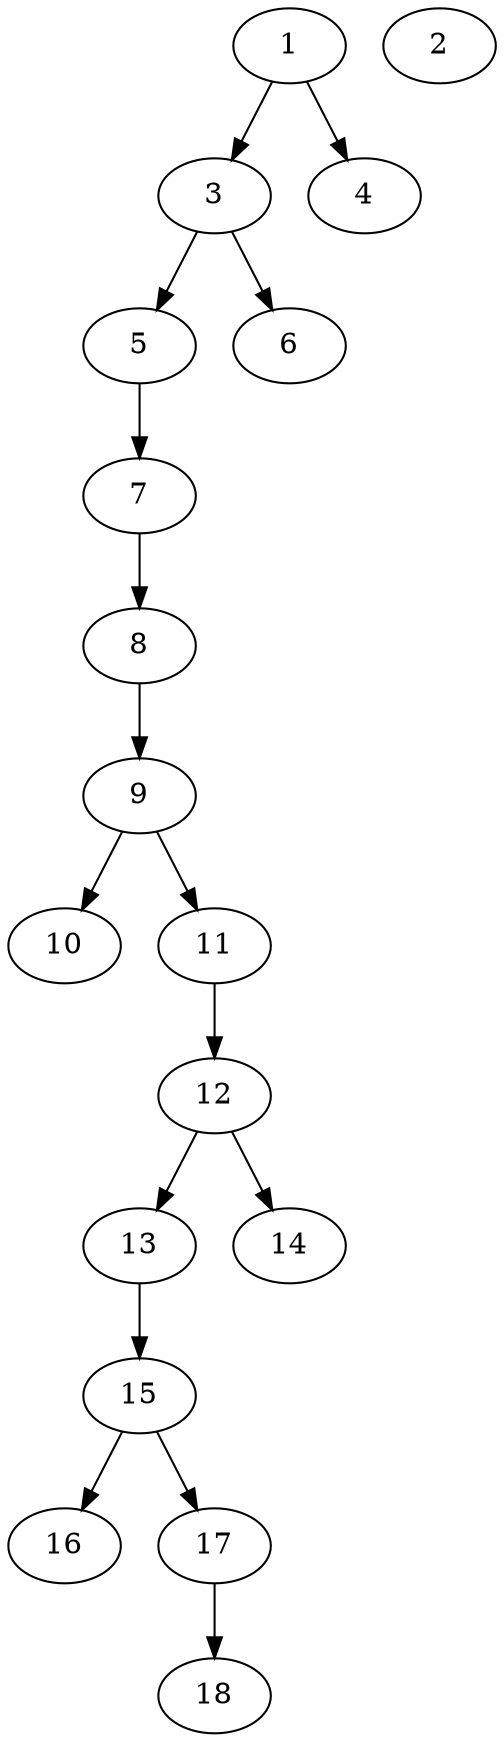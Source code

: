 // DAG (tier=1-easy, mode=compute, n=18, ccr=0.264, fat=0.369, density=0.337, regular=0.618, jump=0.012, mindata=262144, maxdata=2097152)
// DAG automatically generated by daggen at Sun Aug 24 16:33:32 2025
// /home/ermia/Project/Environments/daggen/bin/daggen --dot --ccr 0.264 --fat 0.369 --regular 0.618 --density 0.337 --jump 0.012 --mindata 262144 --maxdata 2097152 -n 18 
digraph G {
  1 [size="221647232254869504", alpha="0.00", expect_size="110823616127434752"]
  1 -> 3 [size ="2929981390848"]
  1 -> 4 [size ="2929981390848"]
  2 [size="3452700775912833024", alpha="0.03", expect_size="1726350387956416512"]
  3 [size="5804051165872128000", alpha="0.09", expect_size="2902025582936064000"]
  3 -> 5 [size ="25837122355200"]
  3 -> 6 [size ="25837122355200"]
  4 [size="40809273495775", alpha="0.17", expect_size="20404636747887"]
  5 [size="216506648708777", alpha="0.02", expect_size="108253324354388"]
  5 -> 7 [size ="5723345911808"]
  6 [size="2058364588368748", alpha="0.15", expect_size="1029182294184374"]
  7 [size="119933730717479", alpha="0.13", expect_size="59966865358739"]
  7 -> 8 [size ="2147785637888"]
  8 [size="412575184445243392", alpha="0.09", expect_size="206287592222621696"]
  8 -> 9 [size ="4433622597632"]
  9 [size="141051948841709", alpha="0.01", expect_size="70525974420854"]
  9 -> 10 [size ="6779681374208"]
  9 -> 11 [size ="6779681374208"]
  10 [size="1264632613005704", alpha="0.13", expect_size="632316306502852"]
  11 [size="259635462073745408", alpha="0.06", expect_size="129817731036872704"]
  11 -> 12 [size ="3255862034432"]
  12 [size="2163056187225761", alpha="0.13", expect_size="1081528093612880"]
  12 -> 13 [size ="6674513395712"]
  12 -> 14 [size ="6674513395712"]
  13 [size="1930636865258389504", alpha="0.16", expect_size="965318432629194752"]
  13 -> 15 [size ="12403865550848"]
  14 [size="32464771814005028", alpha="0.14", expect_size="16232385907002514"]
  15 [size="28744119961794728", alpha="0.00", expect_size="14372059980897364"]
  15 -> 16 [size ="21260624986112"]
  15 -> 17 [size ="21260624986112"]
  16 [size="368293445632000000", alpha="0.12", expect_size="184146722816000000"]
  17 [size="292162779488452608", alpha="0.00", expect_size="146081389744226304"]
  17 -> 18 [size ="3522410053632"]
  18 [size="4283605020147974144", alpha="0.19", expect_size="2141802510073987072"]
}